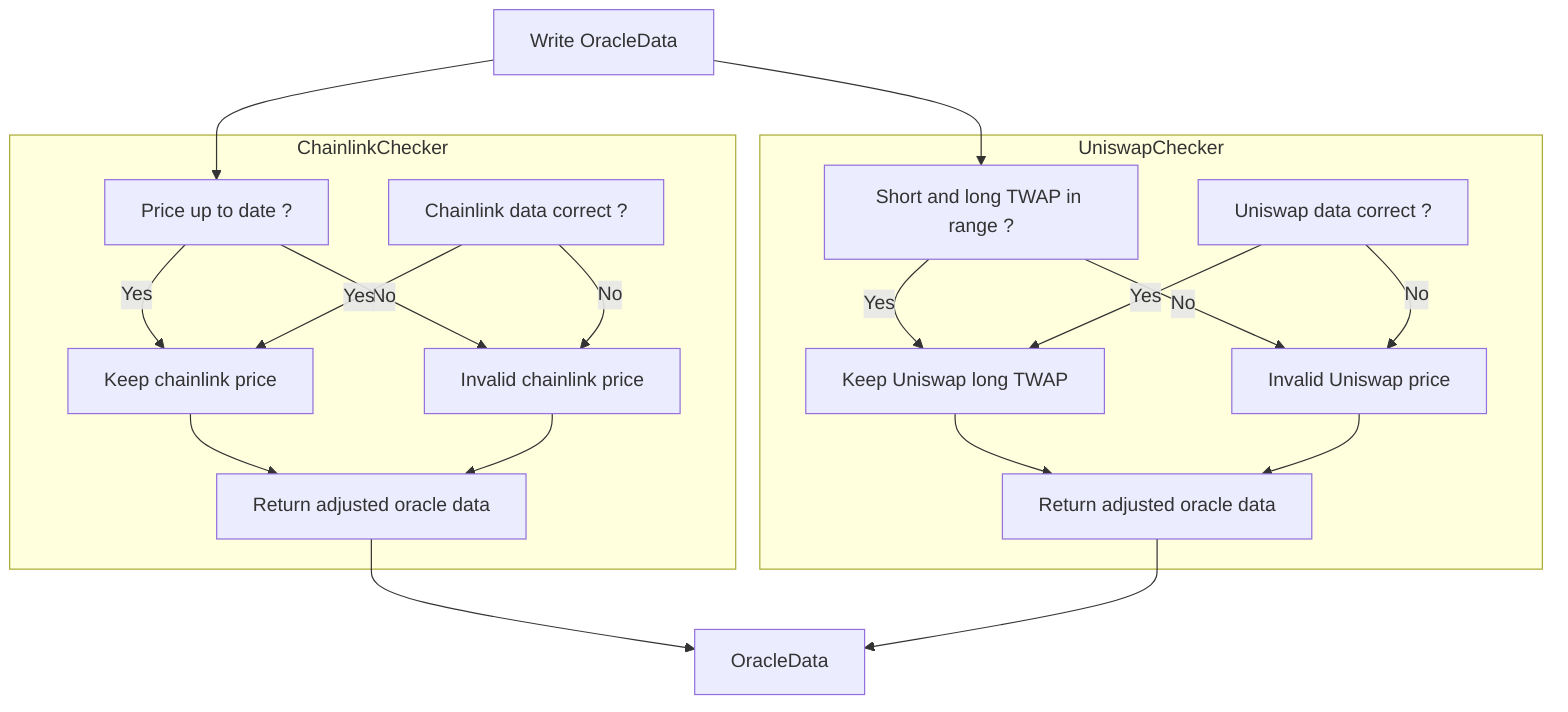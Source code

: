 flowchart TD
	A[Write OracleData] --> B
    A --> BB
    subgraph ChainlinkChecker
    B[Price up to date ?] -- "Yes" --> D
    B[Price up to date ?] -- "No" --> E
    C[Chainlink data correct ?] -- "Yes" --> D
    C[Chainlink data correct ?] -- "No" --> E
    D[Keep chainlink price] --> Out
    E[Invalid chainlink price] --> Out
    Out[Return adjusted oracle data]

    end
    subgraph UniswapChecker
    BB[Short and long TWAP in range ?] -- "Yes" --> DD
    BB[Short and long TWAP in range ?] -- "No" --> EE
    CC[Uniswap data correct ?] -- "Yes" --> DD
    CC[Uniswap data correct ?] -- "No" --> EE
    DD[Keep Uniswap long TWAP] --> Outt[Return adjusted oracle data]
    EE[Invalid Uniswap price] --> Outt[Return adjusted oracle data]

    end
    Out --> Out2[OracleData]
    Outt -->Out2